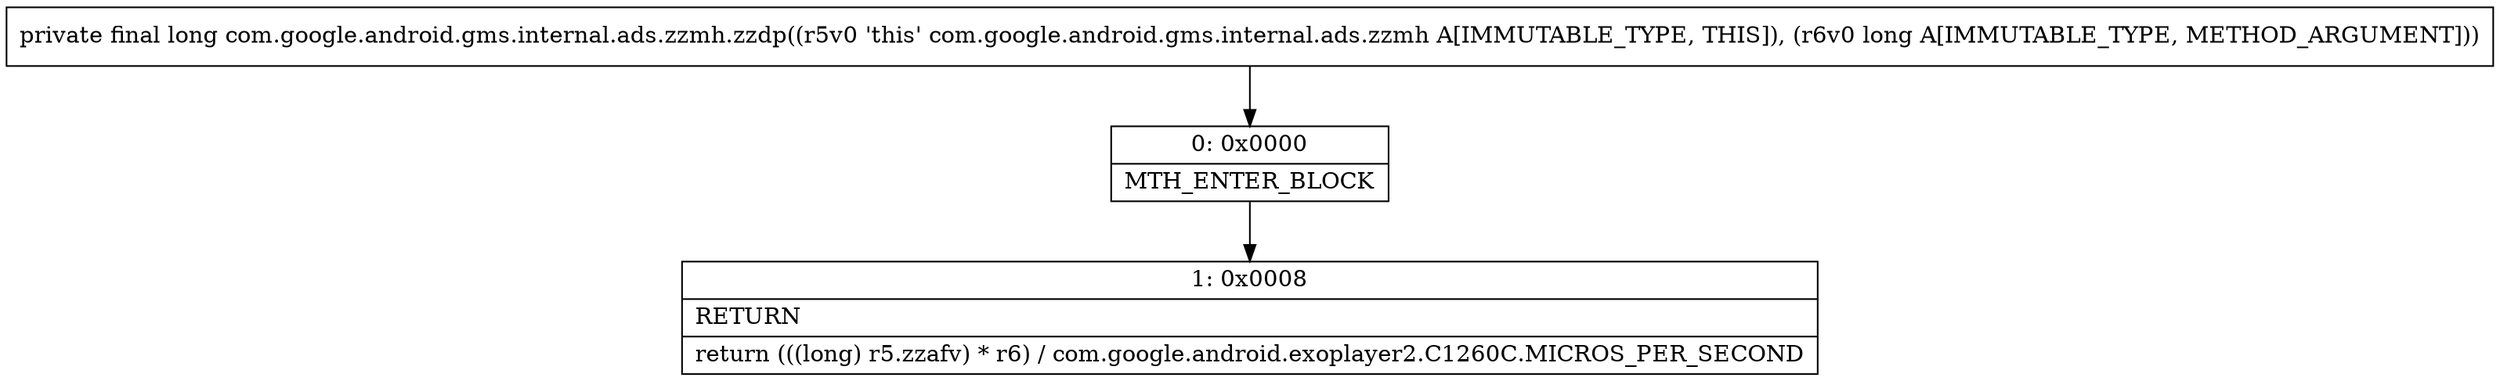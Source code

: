 digraph "CFG forcom.google.android.gms.internal.ads.zzmh.zzdp(J)J" {
Node_0 [shape=record,label="{0\:\ 0x0000|MTH_ENTER_BLOCK\l}"];
Node_1 [shape=record,label="{1\:\ 0x0008|RETURN\l|return (((long) r5.zzafv) * r6) \/ com.google.android.exoplayer2.C1260C.MICROS_PER_SECOND\l}"];
MethodNode[shape=record,label="{private final long com.google.android.gms.internal.ads.zzmh.zzdp((r5v0 'this' com.google.android.gms.internal.ads.zzmh A[IMMUTABLE_TYPE, THIS]), (r6v0 long A[IMMUTABLE_TYPE, METHOD_ARGUMENT])) }"];
MethodNode -> Node_0;
Node_0 -> Node_1;
}

